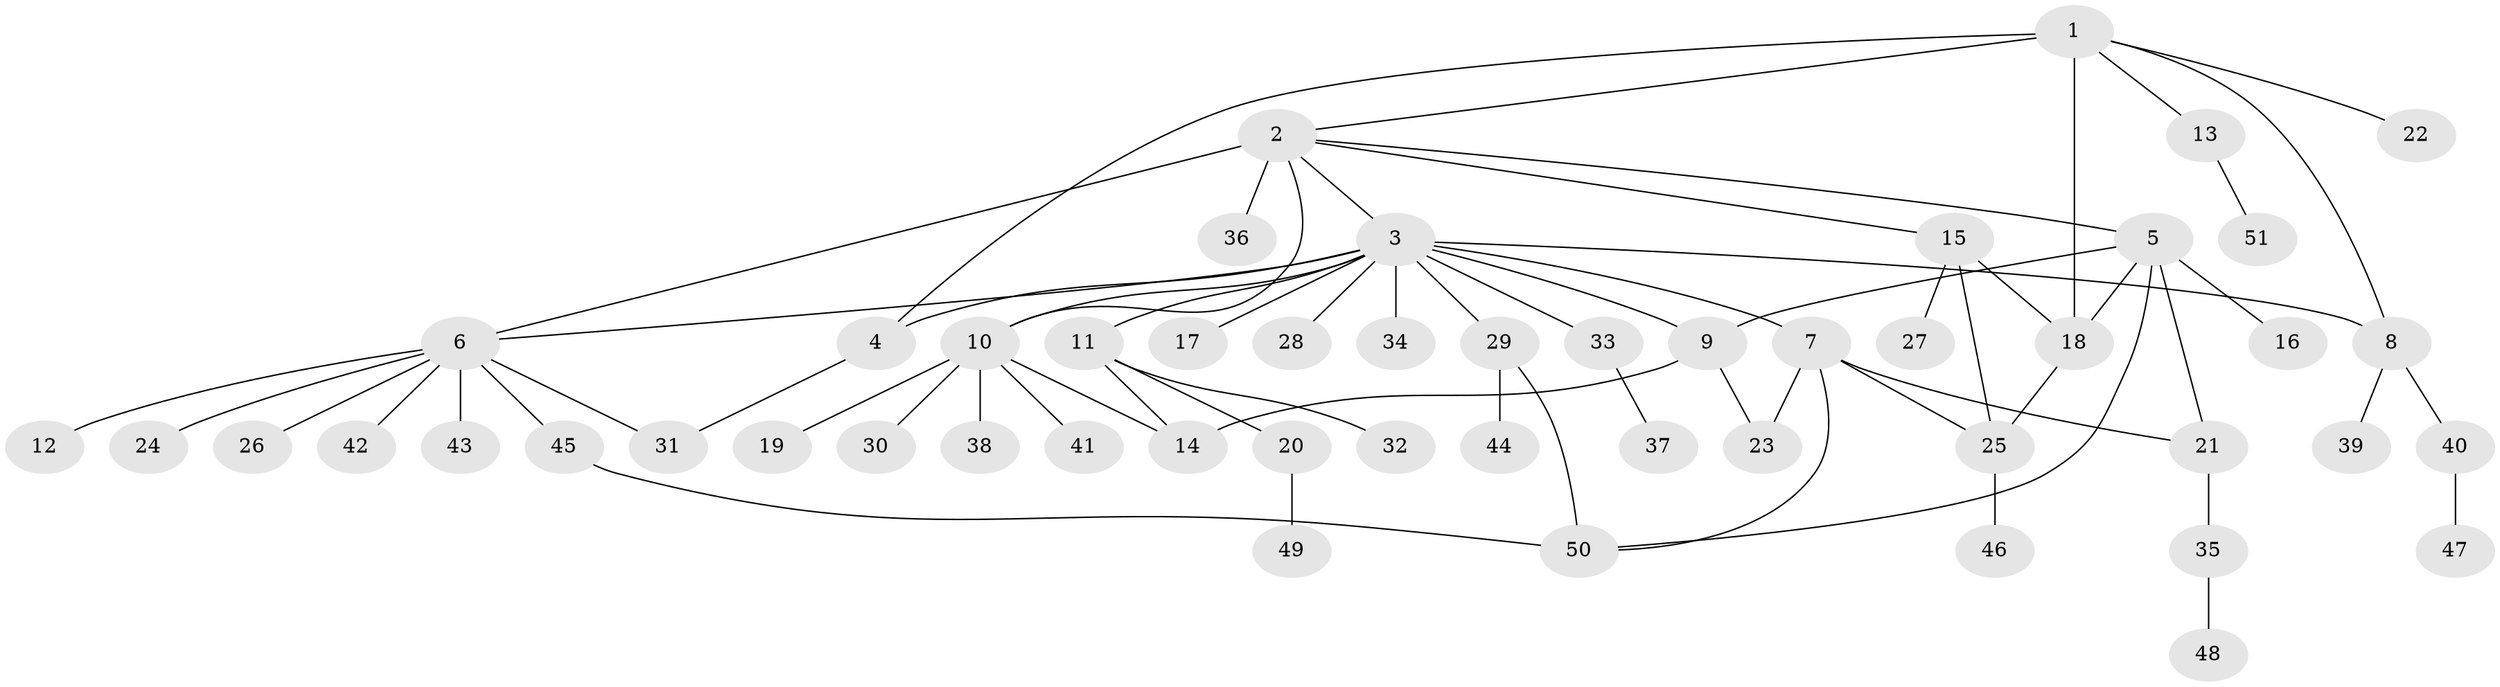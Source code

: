 // original degree distribution, {15: 0.009900990099009901, 11: 0.009900990099009901, 18: 0.009900990099009901, 4: 0.04950495049504951, 10: 0.019801980198019802, 6: 0.0297029702970297, 3: 0.10891089108910891, 9: 0.009900990099009901, 1: 0.5643564356435643, 2: 0.16831683168316833, 8: 0.009900990099009901, 5: 0.009900990099009901}
// Generated by graph-tools (version 1.1) at 2025/35/03/09/25 02:35:41]
// undirected, 51 vertices, 67 edges
graph export_dot {
graph [start="1"]
  node [color=gray90,style=filled];
  1;
  2;
  3;
  4;
  5;
  6;
  7;
  8;
  9;
  10;
  11;
  12;
  13;
  14;
  15;
  16;
  17;
  18;
  19;
  20;
  21;
  22;
  23;
  24;
  25;
  26;
  27;
  28;
  29;
  30;
  31;
  32;
  33;
  34;
  35;
  36;
  37;
  38;
  39;
  40;
  41;
  42;
  43;
  44;
  45;
  46;
  47;
  48;
  49;
  50;
  51;
  1 -- 2 [weight=1.0];
  1 -- 4 [weight=1.0];
  1 -- 8 [weight=1.0];
  1 -- 13 [weight=1.0];
  1 -- 18 [weight=8.0];
  1 -- 22 [weight=1.0];
  2 -- 3 [weight=1.0];
  2 -- 5 [weight=1.0];
  2 -- 6 [weight=1.0];
  2 -- 10 [weight=1.0];
  2 -- 15 [weight=1.0];
  2 -- 36 [weight=4.0];
  3 -- 4 [weight=1.0];
  3 -- 6 [weight=1.0];
  3 -- 7 [weight=1.0];
  3 -- 8 [weight=1.0];
  3 -- 9 [weight=1.0];
  3 -- 10 [weight=1.0];
  3 -- 11 [weight=1.0];
  3 -- 17 [weight=1.0];
  3 -- 28 [weight=1.0];
  3 -- 29 [weight=1.0];
  3 -- 33 [weight=1.0];
  3 -- 34 [weight=4.0];
  4 -- 31 [weight=1.0];
  5 -- 9 [weight=1.0];
  5 -- 16 [weight=1.0];
  5 -- 18 [weight=2.0];
  5 -- 21 [weight=3.0];
  5 -- 50 [weight=1.0];
  6 -- 12 [weight=1.0];
  6 -- 24 [weight=1.0];
  6 -- 26 [weight=1.0];
  6 -- 31 [weight=1.0];
  6 -- 42 [weight=1.0];
  6 -- 43 [weight=1.0];
  6 -- 45 [weight=1.0];
  7 -- 21 [weight=1.0];
  7 -- 23 [weight=1.0];
  7 -- 25 [weight=1.0];
  7 -- 50 [weight=1.0];
  8 -- 39 [weight=1.0];
  8 -- 40 [weight=1.0];
  9 -- 14 [weight=1.0];
  9 -- 23 [weight=1.0];
  10 -- 14 [weight=1.0];
  10 -- 19 [weight=1.0];
  10 -- 30 [weight=1.0];
  10 -- 38 [weight=1.0];
  10 -- 41 [weight=1.0];
  11 -- 14 [weight=2.0];
  11 -- 20 [weight=1.0];
  11 -- 32 [weight=1.0];
  13 -- 51 [weight=1.0];
  15 -- 18 [weight=1.0];
  15 -- 25 [weight=2.0];
  15 -- 27 [weight=2.0];
  18 -- 25 [weight=1.0];
  20 -- 49 [weight=1.0];
  21 -- 35 [weight=1.0];
  25 -- 46 [weight=1.0];
  29 -- 44 [weight=2.0];
  29 -- 50 [weight=1.0];
  33 -- 37 [weight=1.0];
  35 -- 48 [weight=1.0];
  40 -- 47 [weight=1.0];
  45 -- 50 [weight=2.0];
}
